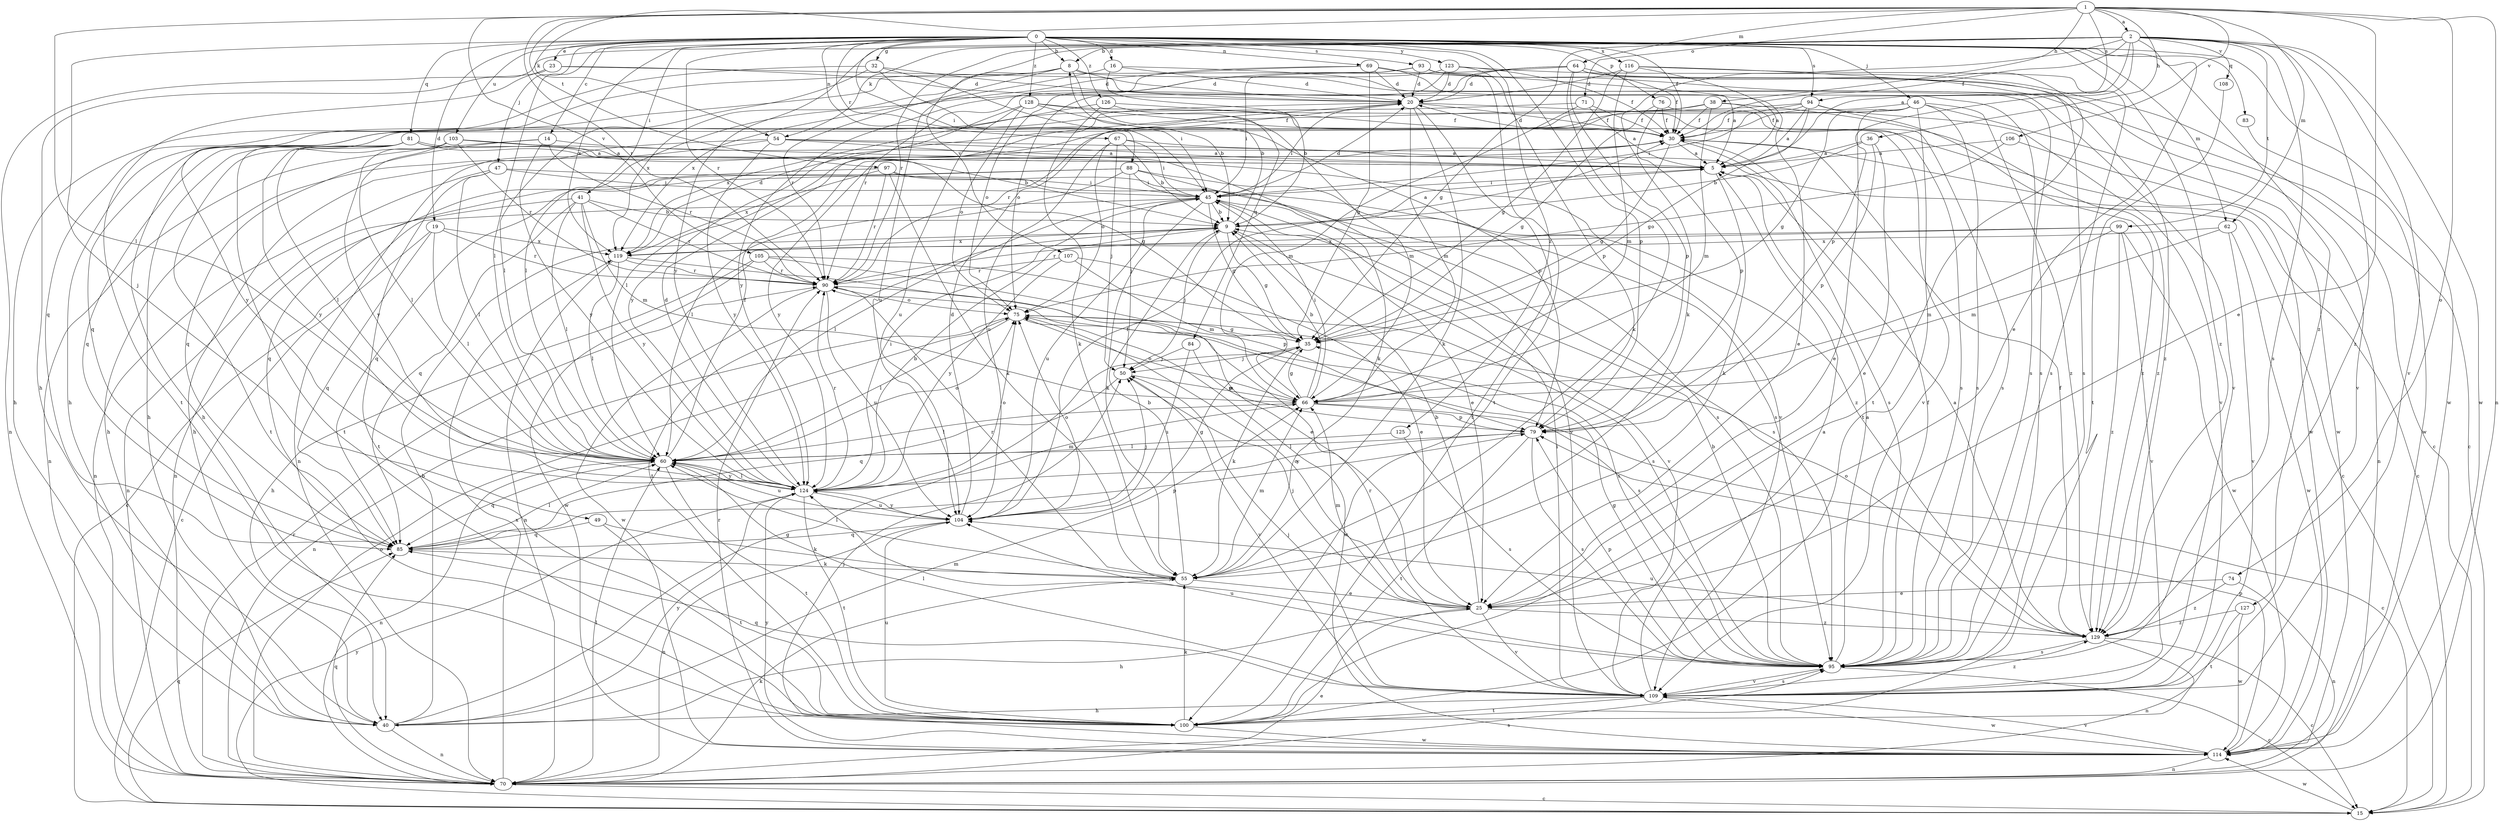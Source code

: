 strict digraph  {
0;
1;
2;
5;
8;
9;
14;
15;
16;
19;
20;
23;
25;
30;
32;
35;
36;
38;
40;
41;
45;
46;
47;
49;
50;
54;
55;
60;
62;
64;
66;
67;
69;
70;
71;
74;
75;
76;
79;
81;
83;
84;
85;
88;
90;
93;
94;
95;
97;
99;
100;
103;
104;
105;
106;
107;
108;
109;
114;
116;
119;
123;
124;
125;
126;
127;
128;
129;
0 -> 8  [label=b];
0 -> 14  [label=c];
0 -> 16  [label=d];
0 -> 19  [label=d];
0 -> 23  [label=e];
0 -> 30  [label=f];
0 -> 32  [label=g];
0 -> 41  [label=i];
0 -> 45  [label=i];
0 -> 46  [label=j];
0 -> 47  [label=j];
0 -> 49  [label=j];
0 -> 60  [label=l];
0 -> 62  [label=m];
0 -> 67  [label=n];
0 -> 69  [label=n];
0 -> 76  [label=p];
0 -> 79  [label=p];
0 -> 81  [label=q];
0 -> 83  [label=q];
0 -> 88  [label=r];
0 -> 90  [label=r];
0 -> 93  [label=s];
0 -> 94  [label=s];
0 -> 103  [label=u];
0 -> 114  [label=w];
0 -> 116  [label=x];
0 -> 119  [label=x];
0 -> 123  [label=y];
0 -> 125  [label=z];
0 -> 126  [label=z];
0 -> 127  [label=z];
0 -> 128  [label=z];
0 -> 129  [label=z];
1 -> 2  [label=a];
1 -> 25  [label=e];
1 -> 36  [label=h];
1 -> 38  [label=h];
1 -> 54  [label=k];
1 -> 60  [label=l];
1 -> 62  [label=m];
1 -> 64  [label=m];
1 -> 70  [label=n];
1 -> 71  [label=o];
1 -> 74  [label=o];
1 -> 90  [label=r];
1 -> 94  [label=s];
1 -> 97  [label=t];
1 -> 105  [label=v];
1 -> 106  [label=v];
2 -> 5  [label=a];
2 -> 8  [label=b];
2 -> 25  [label=e];
2 -> 30  [label=f];
2 -> 35  [label=g];
2 -> 40  [label=h];
2 -> 54  [label=k];
2 -> 55  [label=k];
2 -> 79  [label=p];
2 -> 90  [label=r];
2 -> 95  [label=s];
2 -> 99  [label=t];
2 -> 107  [label=v];
2 -> 108  [label=v];
2 -> 109  [label=v];
2 -> 114  [label=w];
2 -> 124  [label=y];
2 -> 129  [label=z];
5 -> 45  [label=i];
5 -> 55  [label=k];
8 -> 20  [label=d];
8 -> 84  [label=q];
8 -> 85  [label=q];
8 -> 90  [label=r];
8 -> 95  [label=s];
8 -> 119  [label=x];
9 -> 5  [label=a];
9 -> 8  [label=b];
9 -> 35  [label=g];
9 -> 50  [label=j];
9 -> 100  [label=t];
9 -> 109  [label=v];
9 -> 119  [label=x];
14 -> 5  [label=a];
14 -> 70  [label=n];
14 -> 85  [label=q];
14 -> 90  [label=r];
14 -> 124  [label=y];
15 -> 85  [label=q];
15 -> 114  [label=w];
15 -> 124  [label=y];
16 -> 9  [label=b];
16 -> 20  [label=d];
16 -> 109  [label=v];
16 -> 119  [label=x];
19 -> 15  [label=c];
19 -> 60  [label=l];
19 -> 85  [label=q];
19 -> 90  [label=r];
19 -> 119  [label=x];
20 -> 30  [label=f];
20 -> 45  [label=i];
20 -> 55  [label=k];
20 -> 66  [label=m];
20 -> 100  [label=t];
20 -> 114  [label=w];
23 -> 20  [label=d];
23 -> 70  [label=n];
23 -> 95  [label=s];
23 -> 100  [label=t];
25 -> 9  [label=b];
25 -> 40  [label=h];
25 -> 50  [label=j];
25 -> 66  [label=m];
25 -> 75  [label=o];
25 -> 109  [label=v];
25 -> 129  [label=z];
30 -> 5  [label=a];
30 -> 15  [label=c];
30 -> 20  [label=d];
30 -> 35  [label=g];
30 -> 40  [label=h];
30 -> 95  [label=s];
30 -> 124  [label=y];
32 -> 9  [label=b];
32 -> 20  [label=d];
32 -> 40  [label=h];
32 -> 45  [label=i];
32 -> 60  [label=l];
35 -> 50  [label=j];
35 -> 55  [label=k];
36 -> 5  [label=a];
36 -> 9  [label=b];
36 -> 25  [label=e];
36 -> 79  [label=p];
38 -> 30  [label=f];
38 -> 40  [label=h];
38 -> 66  [label=m];
38 -> 90  [label=r];
38 -> 95  [label=s];
38 -> 129  [label=z];
40 -> 9  [label=b];
40 -> 35  [label=g];
40 -> 66  [label=m];
40 -> 70  [label=n];
40 -> 124  [label=y];
41 -> 9  [label=b];
41 -> 60  [label=l];
41 -> 66  [label=m];
41 -> 70  [label=n];
41 -> 85  [label=q];
41 -> 90  [label=r];
41 -> 124  [label=y];
45 -> 9  [label=b];
45 -> 15  [label=c];
45 -> 20  [label=d];
45 -> 25  [label=e];
45 -> 35  [label=g];
45 -> 55  [label=k];
45 -> 60  [label=l];
45 -> 95  [label=s];
45 -> 104  [label=u];
46 -> 25  [label=e];
46 -> 30  [label=f];
46 -> 35  [label=g];
46 -> 40  [label=h];
46 -> 85  [label=q];
46 -> 95  [label=s];
46 -> 100  [label=t];
46 -> 114  [label=w];
46 -> 129  [label=z];
47 -> 45  [label=i];
47 -> 60  [label=l];
47 -> 70  [label=n];
47 -> 100  [label=t];
47 -> 129  [label=z];
49 -> 55  [label=k];
49 -> 85  [label=q];
49 -> 100  [label=t];
50 -> 66  [label=m];
50 -> 85  [label=q];
50 -> 109  [label=v];
54 -> 5  [label=a];
54 -> 15  [label=c];
54 -> 40  [label=h];
54 -> 55  [label=k];
54 -> 70  [label=n];
54 -> 124  [label=y];
55 -> 9  [label=b];
55 -> 25  [label=e];
55 -> 60  [label=l];
55 -> 66  [label=m];
55 -> 90  [label=r];
60 -> 30  [label=f];
60 -> 70  [label=n];
60 -> 75  [label=o];
60 -> 85  [label=q];
60 -> 100  [label=t];
60 -> 104  [label=u];
60 -> 124  [label=y];
62 -> 66  [label=m];
62 -> 109  [label=v];
62 -> 114  [label=w];
62 -> 119  [label=x];
64 -> 20  [label=d];
64 -> 30  [label=f];
64 -> 55  [label=k];
64 -> 75  [label=o];
64 -> 79  [label=p];
64 -> 95  [label=s];
64 -> 109  [label=v];
64 -> 124  [label=y];
66 -> 9  [label=b];
66 -> 15  [label=c];
66 -> 35  [label=g];
66 -> 45  [label=i];
66 -> 60  [label=l];
66 -> 75  [label=o];
66 -> 79  [label=p];
67 -> 5  [label=a];
67 -> 9  [label=b];
67 -> 45  [label=i];
67 -> 50  [label=j];
67 -> 75  [label=o];
67 -> 104  [label=u];
69 -> 15  [label=c];
69 -> 20  [label=d];
69 -> 25  [label=e];
69 -> 35  [label=g];
69 -> 60  [label=l];
69 -> 104  [label=u];
70 -> 15  [label=c];
70 -> 25  [label=e];
70 -> 55  [label=k];
70 -> 60  [label=l];
70 -> 75  [label=o];
70 -> 85  [label=q];
70 -> 90  [label=r];
70 -> 95  [label=s];
70 -> 119  [label=x];
71 -> 5  [label=a];
71 -> 30  [label=f];
71 -> 66  [label=m];
71 -> 124  [label=y];
74 -> 25  [label=e];
74 -> 70  [label=n];
74 -> 129  [label=z];
75 -> 35  [label=g];
75 -> 60  [label=l];
75 -> 70  [label=n];
75 -> 95  [label=s];
75 -> 114  [label=w];
76 -> 30  [label=f];
76 -> 35  [label=g];
76 -> 79  [label=p];
76 -> 95  [label=s];
79 -> 60  [label=l];
79 -> 95  [label=s];
79 -> 100  [label=t];
79 -> 124  [label=y];
81 -> 5  [label=a];
81 -> 9  [label=b];
81 -> 35  [label=g];
81 -> 60  [label=l];
81 -> 85  [label=q];
81 -> 100  [label=t];
81 -> 124  [label=y];
83 -> 114  [label=w];
84 -> 50  [label=j];
84 -> 79  [label=p];
84 -> 104  [label=u];
85 -> 55  [label=k];
85 -> 60  [label=l];
85 -> 79  [label=p];
88 -> 45  [label=i];
88 -> 50  [label=j];
88 -> 60  [label=l];
88 -> 70  [label=n];
88 -> 85  [label=q];
88 -> 95  [label=s];
88 -> 109  [label=v];
90 -> 75  [label=o];
90 -> 95  [label=s];
90 -> 104  [label=u];
90 -> 114  [label=w];
93 -> 5  [label=a];
93 -> 20  [label=d];
93 -> 40  [label=h];
93 -> 45  [label=i];
93 -> 100  [label=t];
93 -> 129  [label=z];
94 -> 5  [label=a];
94 -> 30  [label=f];
94 -> 35  [label=g];
94 -> 45  [label=i];
94 -> 60  [label=l];
94 -> 109  [label=v];
94 -> 129  [label=z];
95 -> 5  [label=a];
95 -> 9  [label=b];
95 -> 15  [label=c];
95 -> 30  [label=f];
95 -> 35  [label=g];
95 -> 79  [label=p];
95 -> 104  [label=u];
95 -> 109  [label=v];
95 -> 124  [label=y];
97 -> 45  [label=i];
97 -> 55  [label=k];
97 -> 85  [label=q];
97 -> 90  [label=r];
97 -> 95  [label=s];
97 -> 119  [label=x];
99 -> 66  [label=m];
99 -> 90  [label=r];
99 -> 109  [label=v];
99 -> 114  [label=w];
99 -> 119  [label=x];
99 -> 129  [label=z];
100 -> 55  [label=k];
100 -> 104  [label=u];
100 -> 114  [label=w];
103 -> 5  [label=a];
103 -> 60  [label=l];
103 -> 90  [label=r];
103 -> 100  [label=t];
103 -> 109  [label=v];
103 -> 124  [label=y];
104 -> 20  [label=d];
104 -> 30  [label=f];
104 -> 35  [label=g];
104 -> 50  [label=j];
104 -> 70  [label=n];
104 -> 75  [label=o];
104 -> 85  [label=q];
104 -> 124  [label=y];
105 -> 40  [label=h];
105 -> 79  [label=p];
105 -> 90  [label=r];
105 -> 95  [label=s];
105 -> 114  [label=w];
106 -> 5  [label=a];
106 -> 70  [label=n];
106 -> 75  [label=o];
107 -> 25  [label=e];
107 -> 66  [label=m];
107 -> 90  [label=r];
107 -> 124  [label=y];
108 -> 100  [label=t];
109 -> 5  [label=a];
109 -> 40  [label=h];
109 -> 45  [label=i];
109 -> 50  [label=j];
109 -> 60  [label=l];
109 -> 85  [label=q];
109 -> 90  [label=r];
109 -> 95  [label=s];
109 -> 100  [label=t];
109 -> 114  [label=w];
109 -> 129  [label=z];
114 -> 50  [label=j];
114 -> 70  [label=n];
114 -> 79  [label=p];
114 -> 90  [label=r];
114 -> 109  [label=v];
114 -> 124  [label=y];
116 -> 5  [label=a];
116 -> 20  [label=d];
116 -> 35  [label=g];
116 -> 66  [label=m];
116 -> 95  [label=s];
116 -> 100  [label=t];
119 -> 20  [label=d];
119 -> 25  [label=e];
119 -> 60  [label=l];
119 -> 70  [label=n];
119 -> 90  [label=r];
123 -> 15  [label=c];
123 -> 20  [label=d];
123 -> 30  [label=f];
123 -> 75  [label=o];
123 -> 79  [label=p];
123 -> 90  [label=r];
124 -> 9  [label=b];
124 -> 20  [label=d];
124 -> 45  [label=i];
124 -> 60  [label=l];
124 -> 66  [label=m];
124 -> 75  [label=o];
124 -> 90  [label=r];
124 -> 100  [label=t];
124 -> 104  [label=u];
125 -> 60  [label=l];
125 -> 95  [label=s];
126 -> 30  [label=f];
126 -> 55  [label=k];
126 -> 66  [label=m];
126 -> 119  [label=x];
127 -> 100  [label=t];
127 -> 114  [label=w];
127 -> 129  [label=z];
128 -> 30  [label=f];
128 -> 75  [label=o];
128 -> 79  [label=p];
128 -> 104  [label=u];
128 -> 109  [label=v];
128 -> 124  [label=y];
129 -> 5  [label=a];
129 -> 15  [label=c];
129 -> 30  [label=f];
129 -> 70  [label=n];
129 -> 75  [label=o];
129 -> 95  [label=s];
129 -> 104  [label=u];
}

